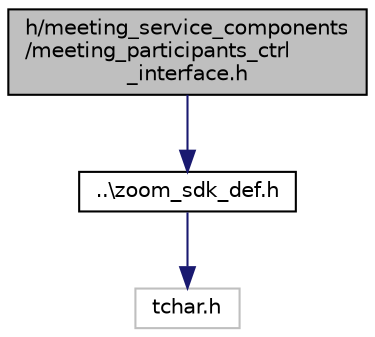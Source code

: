 digraph "h/meeting_service_components/meeting_participants_ctrl_interface.h"
{
  edge [fontname="Helvetica",fontsize="10",labelfontname="Helvetica",labelfontsize="10"];
  node [fontname="Helvetica",fontsize="10",shape=record];
  Node0 [label="h/meeting_service_components\l/meeting_participants_ctrl\l_interface.h",height=0.2,width=0.4,color="black", fillcolor="grey75", style="filled", fontcolor="black"];
  Node0 -> Node1 [color="midnightblue",fontsize="10",style="solid",fontname="Helvetica"];
  Node1 [label="..\\zoom_sdk_def.h",height=0.2,width=0.4,color="black", fillcolor="white", style="filled",URL="$zoom__sdk__def_8h.html",tooltip="Zoom Windows SDK Common Defines File. "];
  Node1 -> Node2 [color="midnightblue",fontsize="10",style="solid",fontname="Helvetica"];
  Node2 [label="tchar.h",height=0.2,width=0.4,color="grey75", fillcolor="white", style="filled"];
}
